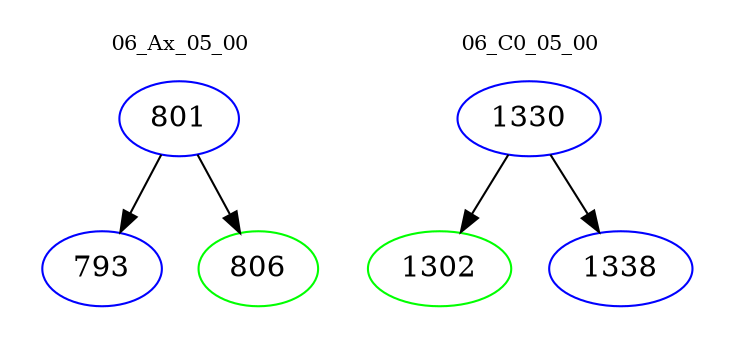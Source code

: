 digraph{
subgraph cluster_0 {
color = white
label = "06_Ax_05_00";
fontsize=10;
T0_801 [label="801", color="blue"]
T0_801 -> T0_793 [color="black"]
T0_793 [label="793", color="blue"]
T0_801 -> T0_806 [color="black"]
T0_806 [label="806", color="green"]
}
subgraph cluster_1 {
color = white
label = "06_C0_05_00";
fontsize=10;
T1_1330 [label="1330", color="blue"]
T1_1330 -> T1_1302 [color="black"]
T1_1302 [label="1302", color="green"]
T1_1330 -> T1_1338 [color="black"]
T1_1338 [label="1338", color="blue"]
}
}
